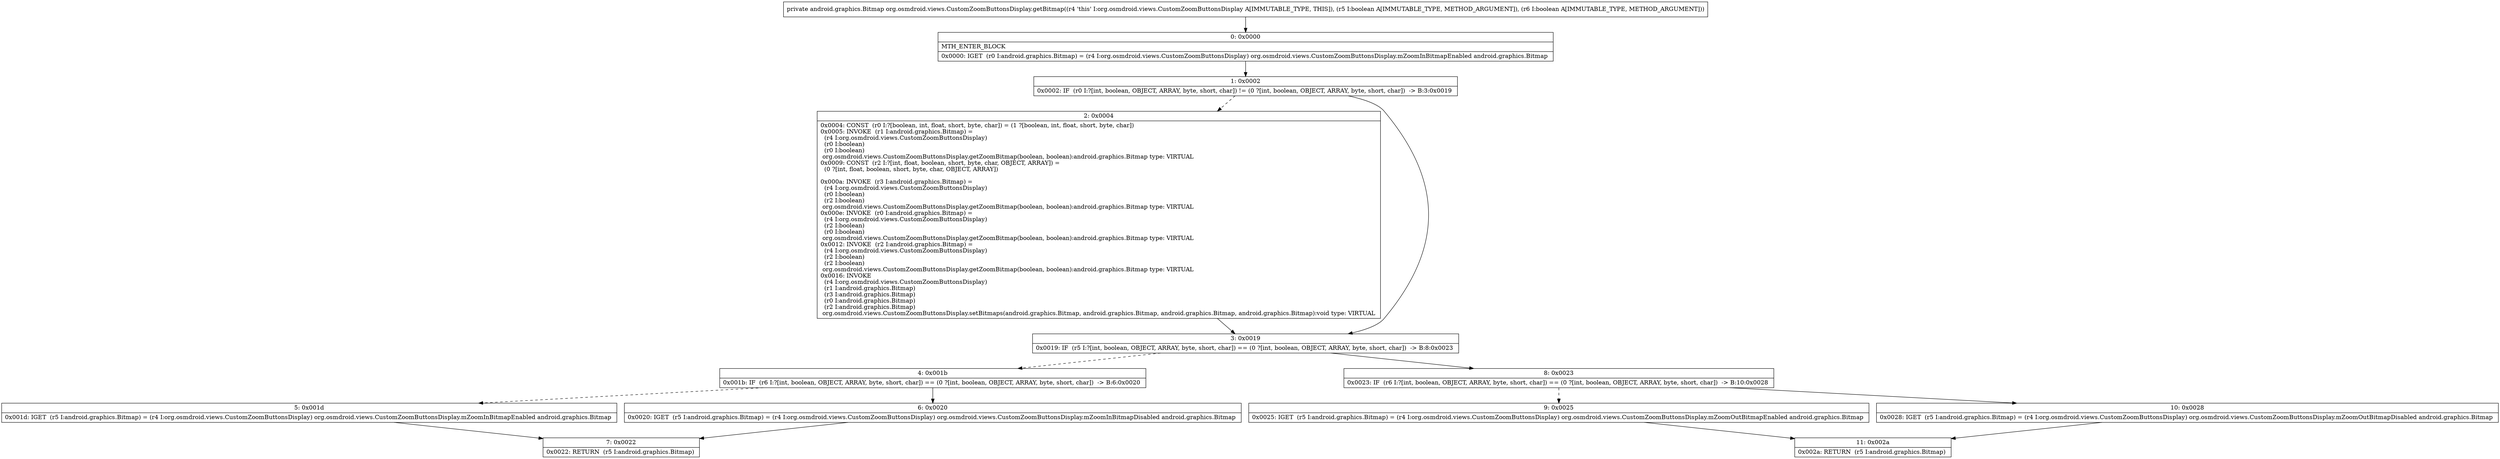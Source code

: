 digraph "CFG fororg.osmdroid.views.CustomZoomButtonsDisplay.getBitmap(ZZ)Landroid\/graphics\/Bitmap;" {
Node_0 [shape=record,label="{0\:\ 0x0000|MTH_ENTER_BLOCK\l|0x0000: IGET  (r0 I:android.graphics.Bitmap) = (r4 I:org.osmdroid.views.CustomZoomButtonsDisplay) org.osmdroid.views.CustomZoomButtonsDisplay.mZoomInBitmapEnabled android.graphics.Bitmap \l}"];
Node_1 [shape=record,label="{1\:\ 0x0002|0x0002: IF  (r0 I:?[int, boolean, OBJECT, ARRAY, byte, short, char]) != (0 ?[int, boolean, OBJECT, ARRAY, byte, short, char])  \-\> B:3:0x0019 \l}"];
Node_2 [shape=record,label="{2\:\ 0x0004|0x0004: CONST  (r0 I:?[boolean, int, float, short, byte, char]) = (1 ?[boolean, int, float, short, byte, char]) \l0x0005: INVOKE  (r1 I:android.graphics.Bitmap) = \l  (r4 I:org.osmdroid.views.CustomZoomButtonsDisplay)\l  (r0 I:boolean)\l  (r0 I:boolean)\l org.osmdroid.views.CustomZoomButtonsDisplay.getZoomBitmap(boolean, boolean):android.graphics.Bitmap type: VIRTUAL \l0x0009: CONST  (r2 I:?[int, float, boolean, short, byte, char, OBJECT, ARRAY]) = \l  (0 ?[int, float, boolean, short, byte, char, OBJECT, ARRAY])\l \l0x000a: INVOKE  (r3 I:android.graphics.Bitmap) = \l  (r4 I:org.osmdroid.views.CustomZoomButtonsDisplay)\l  (r0 I:boolean)\l  (r2 I:boolean)\l org.osmdroid.views.CustomZoomButtonsDisplay.getZoomBitmap(boolean, boolean):android.graphics.Bitmap type: VIRTUAL \l0x000e: INVOKE  (r0 I:android.graphics.Bitmap) = \l  (r4 I:org.osmdroid.views.CustomZoomButtonsDisplay)\l  (r2 I:boolean)\l  (r0 I:boolean)\l org.osmdroid.views.CustomZoomButtonsDisplay.getZoomBitmap(boolean, boolean):android.graphics.Bitmap type: VIRTUAL \l0x0012: INVOKE  (r2 I:android.graphics.Bitmap) = \l  (r4 I:org.osmdroid.views.CustomZoomButtonsDisplay)\l  (r2 I:boolean)\l  (r2 I:boolean)\l org.osmdroid.views.CustomZoomButtonsDisplay.getZoomBitmap(boolean, boolean):android.graphics.Bitmap type: VIRTUAL \l0x0016: INVOKE  \l  (r4 I:org.osmdroid.views.CustomZoomButtonsDisplay)\l  (r1 I:android.graphics.Bitmap)\l  (r3 I:android.graphics.Bitmap)\l  (r0 I:android.graphics.Bitmap)\l  (r2 I:android.graphics.Bitmap)\l org.osmdroid.views.CustomZoomButtonsDisplay.setBitmaps(android.graphics.Bitmap, android.graphics.Bitmap, android.graphics.Bitmap, android.graphics.Bitmap):void type: VIRTUAL \l}"];
Node_3 [shape=record,label="{3\:\ 0x0019|0x0019: IF  (r5 I:?[int, boolean, OBJECT, ARRAY, byte, short, char]) == (0 ?[int, boolean, OBJECT, ARRAY, byte, short, char])  \-\> B:8:0x0023 \l}"];
Node_4 [shape=record,label="{4\:\ 0x001b|0x001b: IF  (r6 I:?[int, boolean, OBJECT, ARRAY, byte, short, char]) == (0 ?[int, boolean, OBJECT, ARRAY, byte, short, char])  \-\> B:6:0x0020 \l}"];
Node_5 [shape=record,label="{5\:\ 0x001d|0x001d: IGET  (r5 I:android.graphics.Bitmap) = (r4 I:org.osmdroid.views.CustomZoomButtonsDisplay) org.osmdroid.views.CustomZoomButtonsDisplay.mZoomInBitmapEnabled android.graphics.Bitmap \l}"];
Node_6 [shape=record,label="{6\:\ 0x0020|0x0020: IGET  (r5 I:android.graphics.Bitmap) = (r4 I:org.osmdroid.views.CustomZoomButtonsDisplay) org.osmdroid.views.CustomZoomButtonsDisplay.mZoomInBitmapDisabled android.graphics.Bitmap \l}"];
Node_7 [shape=record,label="{7\:\ 0x0022|0x0022: RETURN  (r5 I:android.graphics.Bitmap) \l}"];
Node_8 [shape=record,label="{8\:\ 0x0023|0x0023: IF  (r6 I:?[int, boolean, OBJECT, ARRAY, byte, short, char]) == (0 ?[int, boolean, OBJECT, ARRAY, byte, short, char])  \-\> B:10:0x0028 \l}"];
Node_9 [shape=record,label="{9\:\ 0x0025|0x0025: IGET  (r5 I:android.graphics.Bitmap) = (r4 I:org.osmdroid.views.CustomZoomButtonsDisplay) org.osmdroid.views.CustomZoomButtonsDisplay.mZoomOutBitmapEnabled android.graphics.Bitmap \l}"];
Node_10 [shape=record,label="{10\:\ 0x0028|0x0028: IGET  (r5 I:android.graphics.Bitmap) = (r4 I:org.osmdroid.views.CustomZoomButtonsDisplay) org.osmdroid.views.CustomZoomButtonsDisplay.mZoomOutBitmapDisabled android.graphics.Bitmap \l}"];
Node_11 [shape=record,label="{11\:\ 0x002a|0x002a: RETURN  (r5 I:android.graphics.Bitmap) \l}"];
MethodNode[shape=record,label="{private android.graphics.Bitmap org.osmdroid.views.CustomZoomButtonsDisplay.getBitmap((r4 'this' I:org.osmdroid.views.CustomZoomButtonsDisplay A[IMMUTABLE_TYPE, THIS]), (r5 I:boolean A[IMMUTABLE_TYPE, METHOD_ARGUMENT]), (r6 I:boolean A[IMMUTABLE_TYPE, METHOD_ARGUMENT])) }"];
MethodNode -> Node_0;
Node_0 -> Node_1;
Node_1 -> Node_2[style=dashed];
Node_1 -> Node_3;
Node_2 -> Node_3;
Node_3 -> Node_4[style=dashed];
Node_3 -> Node_8;
Node_4 -> Node_5[style=dashed];
Node_4 -> Node_6;
Node_5 -> Node_7;
Node_6 -> Node_7;
Node_8 -> Node_9[style=dashed];
Node_8 -> Node_10;
Node_9 -> Node_11;
Node_10 -> Node_11;
}

